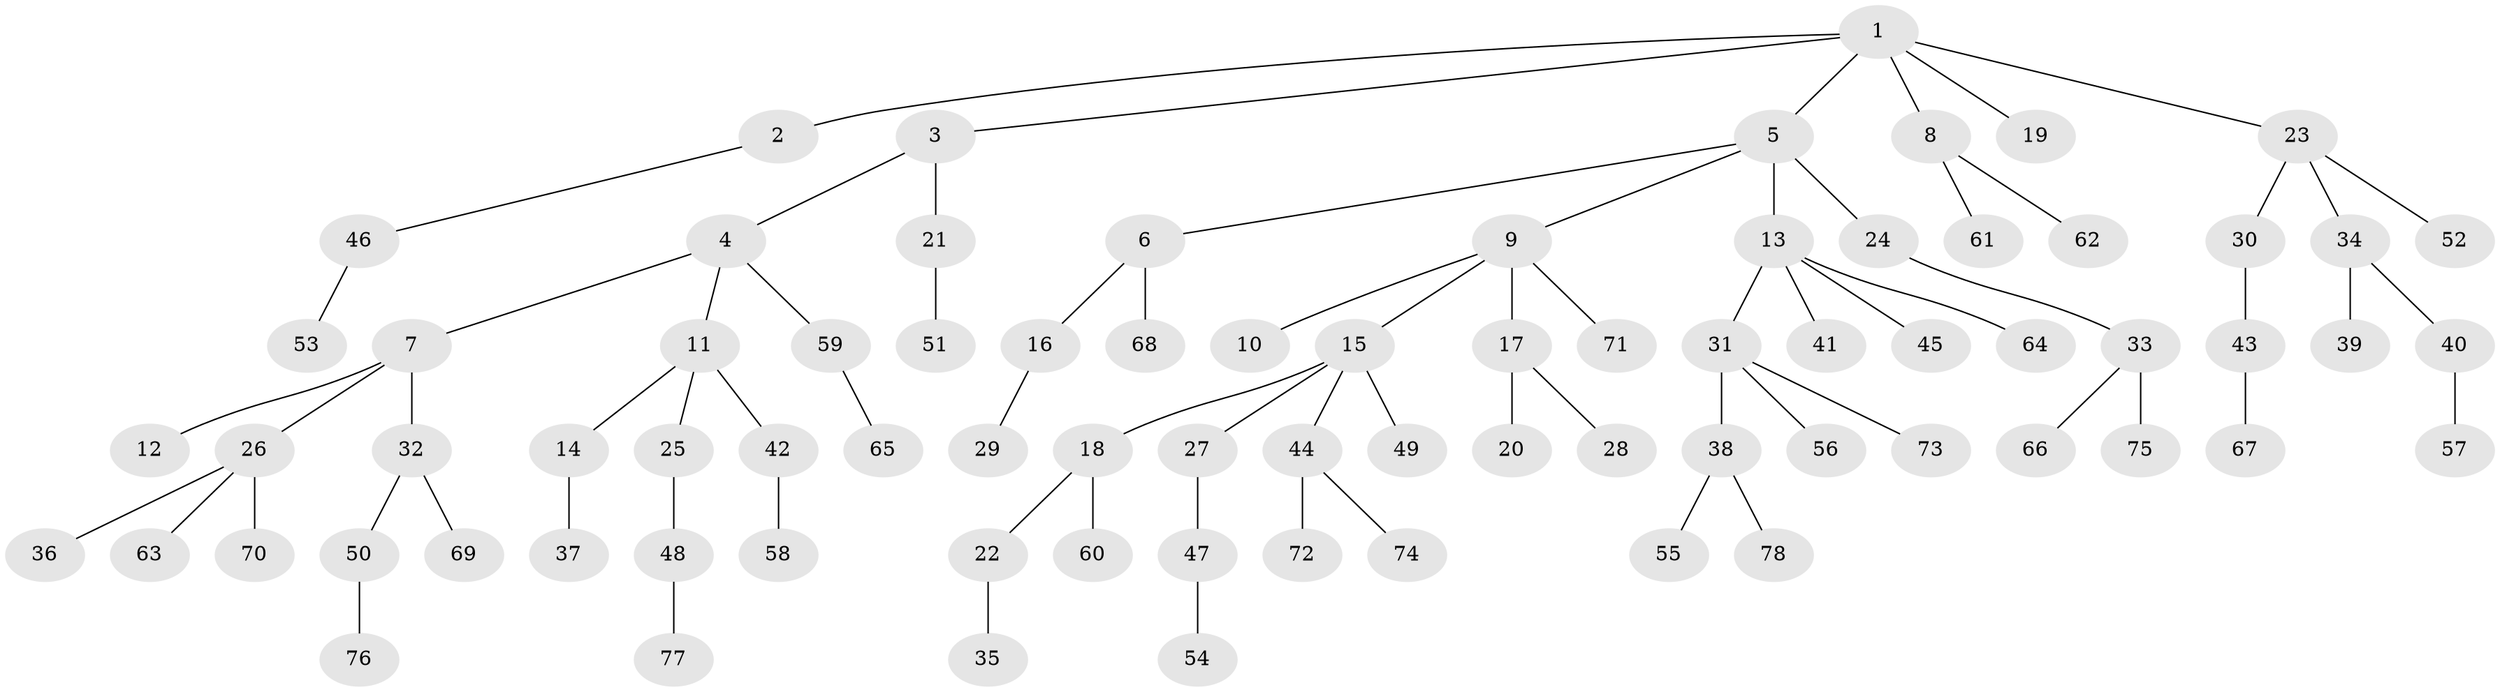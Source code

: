 // Generated by graph-tools (version 1.1) at 2025/36/03/09/25 02:36:34]
// undirected, 78 vertices, 77 edges
graph export_dot {
graph [start="1"]
  node [color=gray90,style=filled];
  1;
  2;
  3;
  4;
  5;
  6;
  7;
  8;
  9;
  10;
  11;
  12;
  13;
  14;
  15;
  16;
  17;
  18;
  19;
  20;
  21;
  22;
  23;
  24;
  25;
  26;
  27;
  28;
  29;
  30;
  31;
  32;
  33;
  34;
  35;
  36;
  37;
  38;
  39;
  40;
  41;
  42;
  43;
  44;
  45;
  46;
  47;
  48;
  49;
  50;
  51;
  52;
  53;
  54;
  55;
  56;
  57;
  58;
  59;
  60;
  61;
  62;
  63;
  64;
  65;
  66;
  67;
  68;
  69;
  70;
  71;
  72;
  73;
  74;
  75;
  76;
  77;
  78;
  1 -- 2;
  1 -- 3;
  1 -- 5;
  1 -- 8;
  1 -- 19;
  1 -- 23;
  2 -- 46;
  3 -- 4;
  3 -- 21;
  4 -- 7;
  4 -- 11;
  4 -- 59;
  5 -- 6;
  5 -- 9;
  5 -- 13;
  5 -- 24;
  6 -- 16;
  6 -- 68;
  7 -- 12;
  7 -- 26;
  7 -- 32;
  8 -- 61;
  8 -- 62;
  9 -- 10;
  9 -- 15;
  9 -- 17;
  9 -- 71;
  11 -- 14;
  11 -- 25;
  11 -- 42;
  13 -- 31;
  13 -- 41;
  13 -- 45;
  13 -- 64;
  14 -- 37;
  15 -- 18;
  15 -- 27;
  15 -- 44;
  15 -- 49;
  16 -- 29;
  17 -- 20;
  17 -- 28;
  18 -- 22;
  18 -- 60;
  21 -- 51;
  22 -- 35;
  23 -- 30;
  23 -- 34;
  23 -- 52;
  24 -- 33;
  25 -- 48;
  26 -- 36;
  26 -- 63;
  26 -- 70;
  27 -- 47;
  30 -- 43;
  31 -- 38;
  31 -- 56;
  31 -- 73;
  32 -- 50;
  32 -- 69;
  33 -- 66;
  33 -- 75;
  34 -- 39;
  34 -- 40;
  38 -- 55;
  38 -- 78;
  40 -- 57;
  42 -- 58;
  43 -- 67;
  44 -- 72;
  44 -- 74;
  46 -- 53;
  47 -- 54;
  48 -- 77;
  50 -- 76;
  59 -- 65;
}

